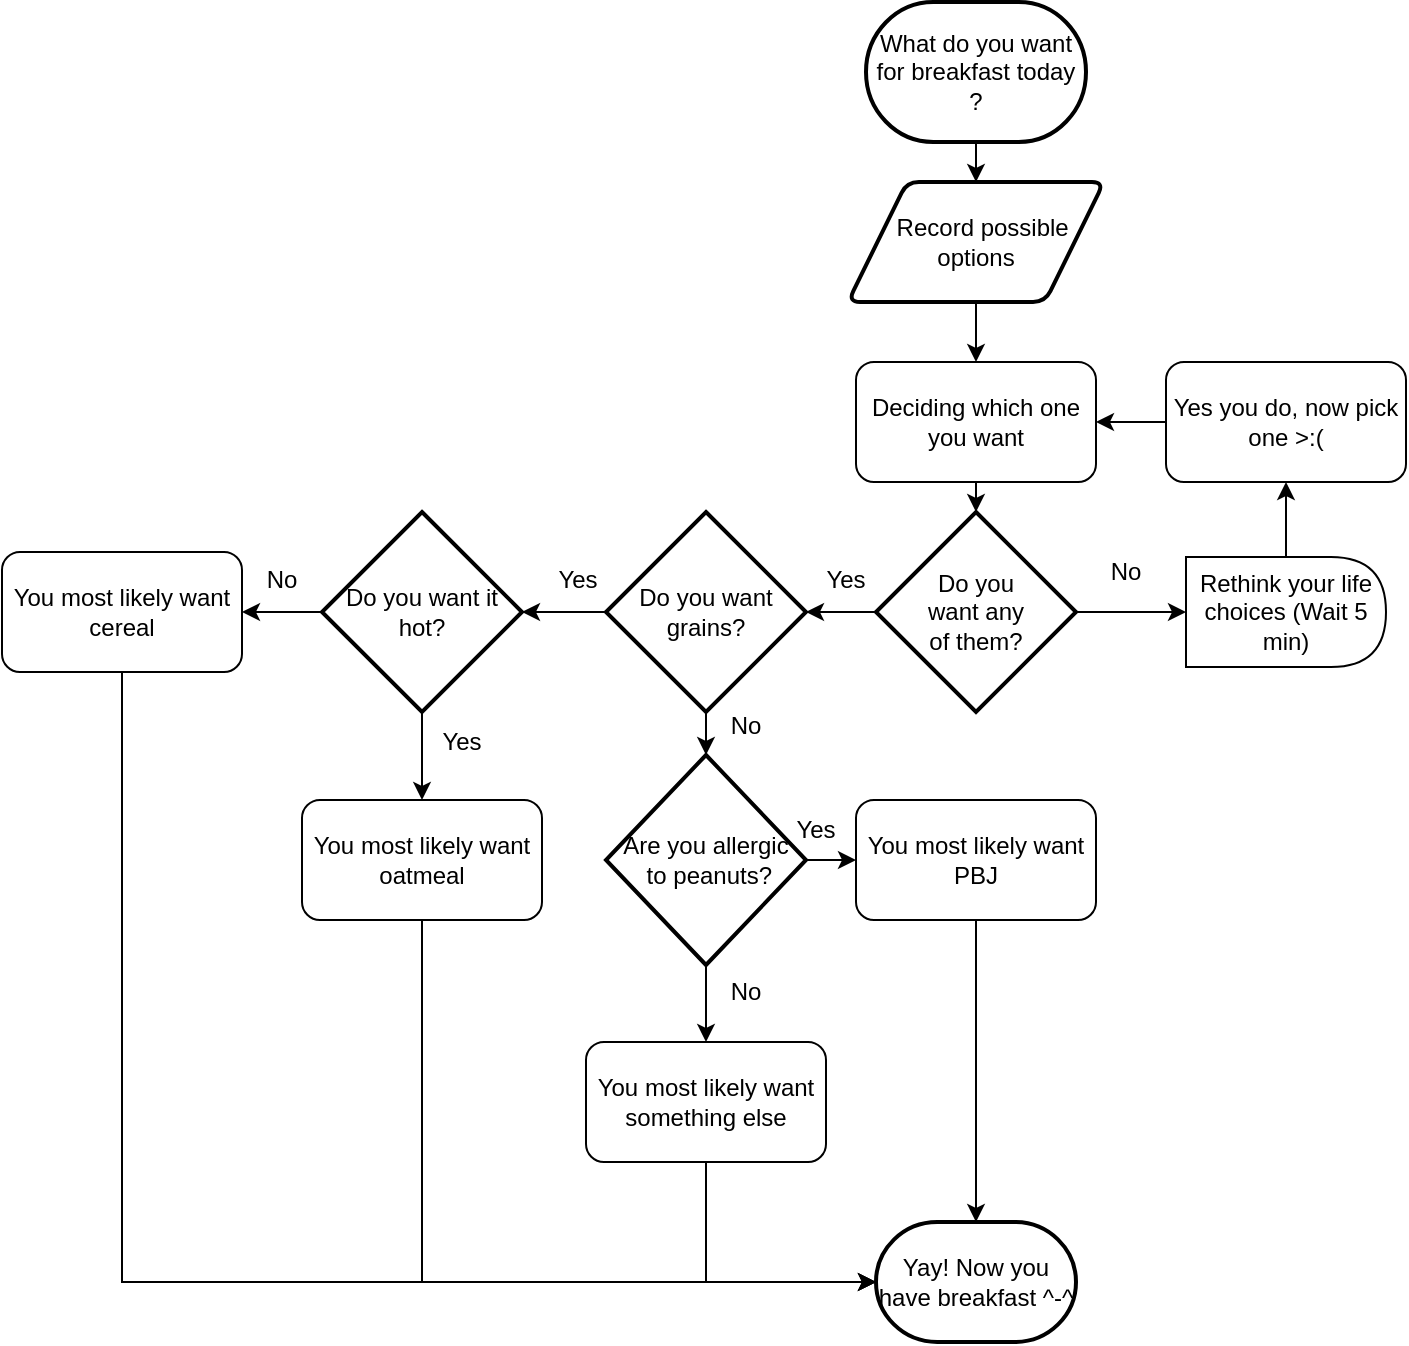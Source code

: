 <mxfile version="26.0.11">
  <diagram name="Page-1" id="Z51DuoFd0NA-fO_uwWRS">
    <mxGraphModel dx="2085" dy="624" grid="1" gridSize="10" guides="1" tooltips="1" connect="1" arrows="1" fold="1" page="1" pageScale="1" pageWidth="850" pageHeight="1100" math="0" shadow="0">
      <root>
        <mxCell id="0" />
        <mxCell id="1" parent="0" />
        <mxCell id="pBv2-ZJzbY1mfK_uoJlT-4" value="Deciding which one you want" style="rounded=1;whiteSpace=wrap;html=1;" vertex="1" parent="1">
          <mxGeometry x="365" y="220" width="120" height="60" as="geometry" />
        </mxCell>
        <mxCell id="pBv2-ZJzbY1mfK_uoJlT-27" style="edgeStyle=orthogonalEdgeStyle;rounded=0;orthogonalLoop=1;jettySize=auto;html=1;entryX=0.5;entryY=1;entryDx=0;entryDy=0;" edge="1" parent="1" source="pBv2-ZJzbY1mfK_uoJlT-5" target="pBv2-ZJzbY1mfK_uoJlT-15">
          <mxGeometry relative="1" as="geometry" />
        </mxCell>
        <mxCell id="pBv2-ZJzbY1mfK_uoJlT-5" value="Rethink your life choices (Wait 5 min)" style="shape=delay;whiteSpace=wrap;html=1;" vertex="1" parent="1">
          <mxGeometry x="530" y="317.5" width="100" height="55" as="geometry" />
        </mxCell>
        <mxCell id="pBv2-ZJzbY1mfK_uoJlT-10" style="edgeStyle=orthogonalEdgeStyle;rounded=0;orthogonalLoop=1;jettySize=auto;html=1;exitX=0.5;exitY=1;exitDx=0;exitDy=0;exitPerimeter=0;entryX=0.5;entryY=0;entryDx=0;entryDy=0;" edge="1" parent="1" source="pBv2-ZJzbY1mfK_uoJlT-6" target="pBv2-ZJzbY1mfK_uoJlT-7">
          <mxGeometry relative="1" as="geometry" />
        </mxCell>
        <mxCell id="pBv2-ZJzbY1mfK_uoJlT-6" value="&lt;div&gt;What do you want for breakfast today&lt;/div&gt;?" style="strokeWidth=2;html=1;shape=mxgraph.flowchart.terminator;whiteSpace=wrap;" vertex="1" parent="1">
          <mxGeometry x="370" y="40" width="110" height="70" as="geometry" />
        </mxCell>
        <mxCell id="pBv2-ZJzbY1mfK_uoJlT-23" style="edgeStyle=orthogonalEdgeStyle;rounded=0;orthogonalLoop=1;jettySize=auto;html=1;exitX=0.5;exitY=1;exitDx=0;exitDy=0;entryX=0.5;entryY=0;entryDx=0;entryDy=0;" edge="1" parent="1" source="pBv2-ZJzbY1mfK_uoJlT-7" target="pBv2-ZJzbY1mfK_uoJlT-4">
          <mxGeometry relative="1" as="geometry" />
        </mxCell>
        <mxCell id="pBv2-ZJzbY1mfK_uoJlT-7" value="&amp;nbsp; Record possible options" style="shape=parallelogram;html=1;strokeWidth=2;perimeter=parallelogramPerimeter;whiteSpace=wrap;rounded=1;arcSize=12;size=0.23;" vertex="1" parent="1">
          <mxGeometry x="361" y="130" width="128" height="60" as="geometry" />
        </mxCell>
        <mxCell id="pBv2-ZJzbY1mfK_uoJlT-26" style="edgeStyle=orthogonalEdgeStyle;rounded=0;orthogonalLoop=1;jettySize=auto;html=1;exitX=1;exitY=0.5;exitDx=0;exitDy=0;exitPerimeter=0;entryX=0;entryY=0.5;entryDx=0;entryDy=0;" edge="1" parent="1" source="pBv2-ZJzbY1mfK_uoJlT-8" target="pBv2-ZJzbY1mfK_uoJlT-5">
          <mxGeometry relative="1" as="geometry" />
        </mxCell>
        <mxCell id="pBv2-ZJzbY1mfK_uoJlT-8" value="&lt;div&gt;Do you&lt;/div&gt;&lt;div&gt;&amp;nbsp;want any&amp;nbsp;&lt;/div&gt;&lt;div&gt;of them?&lt;/div&gt;" style="strokeWidth=2;html=1;shape=mxgraph.flowchart.decision;whiteSpace=wrap;" vertex="1" parent="1">
          <mxGeometry x="375" y="295" width="100" height="100" as="geometry" />
        </mxCell>
        <mxCell id="pBv2-ZJzbY1mfK_uoJlT-9" value="Yay! Now you have breakfast ^-^" style="strokeWidth=2;html=1;shape=mxgraph.flowchart.terminator;whiteSpace=wrap;" vertex="1" parent="1">
          <mxGeometry x="375" y="650" width="100" height="60" as="geometry" />
        </mxCell>
        <mxCell id="pBv2-ZJzbY1mfK_uoJlT-12" value="No" style="text;html=1;align=center;verticalAlign=middle;whiteSpace=wrap;rounded=0;" vertex="1" parent="1">
          <mxGeometry x="470" y="310" width="60" height="30" as="geometry" />
        </mxCell>
        <mxCell id="pBv2-ZJzbY1mfK_uoJlT-28" style="edgeStyle=orthogonalEdgeStyle;rounded=0;orthogonalLoop=1;jettySize=auto;html=1;exitX=0;exitY=0.5;exitDx=0;exitDy=0;entryX=1;entryY=0.5;entryDx=0;entryDy=0;" edge="1" parent="1" source="pBv2-ZJzbY1mfK_uoJlT-15" target="pBv2-ZJzbY1mfK_uoJlT-4">
          <mxGeometry relative="1" as="geometry" />
        </mxCell>
        <mxCell id="pBv2-ZJzbY1mfK_uoJlT-15" value="Yes you do, now pick one &amp;gt;:(" style="rounded=1;whiteSpace=wrap;html=1;" vertex="1" parent="1">
          <mxGeometry x="520" y="220" width="120" height="60" as="geometry" />
        </mxCell>
        <mxCell id="pBv2-ZJzbY1mfK_uoJlT-19" value="You most likely want cereal" style="rounded=1;whiteSpace=wrap;html=1;" vertex="1" parent="1">
          <mxGeometry x="-62" y="315" width="120" height="60" as="geometry" />
        </mxCell>
        <mxCell id="pBv2-ZJzbY1mfK_uoJlT-48" style="edgeStyle=orthogonalEdgeStyle;rounded=0;orthogonalLoop=1;jettySize=auto;html=1;" edge="1" parent="1" source="pBv2-ZJzbY1mfK_uoJlT-20" target="pBv2-ZJzbY1mfK_uoJlT-9">
          <mxGeometry relative="1" as="geometry" />
        </mxCell>
        <mxCell id="pBv2-ZJzbY1mfK_uoJlT-20" value="You most likely want PBJ" style="rounded=1;whiteSpace=wrap;html=1;" vertex="1" parent="1">
          <mxGeometry x="365" y="439" width="120" height="60" as="geometry" />
        </mxCell>
        <mxCell id="pBv2-ZJzbY1mfK_uoJlT-21" value="You most likely want something else" style="rounded=1;whiteSpace=wrap;html=1;" vertex="1" parent="1">
          <mxGeometry x="230" y="560" width="120" height="60" as="geometry" />
        </mxCell>
        <mxCell id="pBv2-ZJzbY1mfK_uoJlT-38" style="edgeStyle=orthogonalEdgeStyle;rounded=0;orthogonalLoop=1;jettySize=auto;html=1;exitX=0.5;exitY=1;exitDx=0;exitDy=0;entryX=0;entryY=0.5;entryDx=0;entryDy=0;entryPerimeter=0;" edge="1" parent="1" source="pBv2-ZJzbY1mfK_uoJlT-22" target="pBv2-ZJzbY1mfK_uoJlT-9">
          <mxGeometry relative="1" as="geometry">
            <mxPoint x="290" y="680" as="targetPoint" />
            <Array as="points">
              <mxPoint x="148" y="680" />
            </Array>
          </mxGeometry>
        </mxCell>
        <mxCell id="pBv2-ZJzbY1mfK_uoJlT-22" value="You most likely want oatmeal" style="rounded=1;whiteSpace=wrap;html=1;" vertex="1" parent="1">
          <mxGeometry x="88" y="439" width="120" height="60" as="geometry" />
        </mxCell>
        <mxCell id="pBv2-ZJzbY1mfK_uoJlT-24" style="edgeStyle=orthogonalEdgeStyle;rounded=0;orthogonalLoop=1;jettySize=auto;html=1;exitX=0.5;exitY=1;exitDx=0;exitDy=0;entryX=0.5;entryY=0;entryDx=0;entryDy=0;entryPerimeter=0;" edge="1" parent="1" source="pBv2-ZJzbY1mfK_uoJlT-4" target="pBv2-ZJzbY1mfK_uoJlT-8">
          <mxGeometry relative="1" as="geometry" />
        </mxCell>
        <mxCell id="pBv2-ZJzbY1mfK_uoJlT-29" value="Do you want grains?" style="strokeWidth=2;html=1;shape=mxgraph.flowchart.decision;whiteSpace=wrap;" vertex="1" parent="1">
          <mxGeometry x="240" y="295" width="100" height="100" as="geometry" />
        </mxCell>
        <mxCell id="pBv2-ZJzbY1mfK_uoJlT-33" style="edgeStyle=orthogonalEdgeStyle;rounded=0;orthogonalLoop=1;jettySize=auto;html=1;exitX=0.5;exitY=1;exitDx=0;exitDy=0;exitPerimeter=0;entryX=0.5;entryY=0;entryDx=0;entryDy=0;" edge="1" parent="1" source="pBv2-ZJzbY1mfK_uoJlT-30" target="pBv2-ZJzbY1mfK_uoJlT-22">
          <mxGeometry relative="1" as="geometry" />
        </mxCell>
        <mxCell id="pBv2-ZJzbY1mfK_uoJlT-34" style="edgeStyle=orthogonalEdgeStyle;rounded=0;orthogonalLoop=1;jettySize=auto;html=1;exitX=0;exitY=0.5;exitDx=0;exitDy=0;exitPerimeter=0;entryX=1;entryY=0.5;entryDx=0;entryDy=0;" edge="1" parent="1" source="pBv2-ZJzbY1mfK_uoJlT-30" target="pBv2-ZJzbY1mfK_uoJlT-19">
          <mxGeometry relative="1" as="geometry" />
        </mxCell>
        <mxCell id="pBv2-ZJzbY1mfK_uoJlT-30" value="Do you want it hot?" style="strokeWidth=2;html=1;shape=mxgraph.flowchart.decision;whiteSpace=wrap;" vertex="1" parent="1">
          <mxGeometry x="98" y="295" width="100" height="100" as="geometry" />
        </mxCell>
        <mxCell id="pBv2-ZJzbY1mfK_uoJlT-31" style="edgeStyle=orthogonalEdgeStyle;rounded=0;orthogonalLoop=1;jettySize=auto;html=1;exitX=0;exitY=0.5;exitDx=0;exitDy=0;exitPerimeter=0;entryX=1;entryY=0.5;entryDx=0;entryDy=0;entryPerimeter=0;" edge="1" parent="1" source="pBv2-ZJzbY1mfK_uoJlT-8" target="pBv2-ZJzbY1mfK_uoJlT-29">
          <mxGeometry relative="1" as="geometry" />
        </mxCell>
        <mxCell id="pBv2-ZJzbY1mfK_uoJlT-32" style="edgeStyle=orthogonalEdgeStyle;rounded=0;orthogonalLoop=1;jettySize=auto;html=1;exitX=0;exitY=0.5;exitDx=0;exitDy=0;exitPerimeter=0;entryX=1;entryY=0.5;entryDx=0;entryDy=0;entryPerimeter=0;" edge="1" parent="1" source="pBv2-ZJzbY1mfK_uoJlT-29" target="pBv2-ZJzbY1mfK_uoJlT-30">
          <mxGeometry relative="1" as="geometry">
            <mxPoint x="210" y="310" as="targetPoint" />
          </mxGeometry>
        </mxCell>
        <mxCell id="pBv2-ZJzbY1mfK_uoJlT-35" value="Yes" style="text;html=1;align=center;verticalAlign=middle;whiteSpace=wrap;rounded=0;" vertex="1" parent="1">
          <mxGeometry x="138" y="395" width="60" height="30" as="geometry" />
        </mxCell>
        <mxCell id="pBv2-ZJzbY1mfK_uoJlT-36" value="No" style="text;html=1;align=center;verticalAlign=middle;whiteSpace=wrap;rounded=0;" vertex="1" parent="1">
          <mxGeometry x="48" y="314" width="60" height="30" as="geometry" />
        </mxCell>
        <mxCell id="pBv2-ZJzbY1mfK_uoJlT-37" style="edgeStyle=orthogonalEdgeStyle;rounded=0;orthogonalLoop=1;jettySize=auto;html=1;exitX=0.5;exitY=1;exitDx=0;exitDy=0;entryX=0;entryY=0.5;entryDx=0;entryDy=0;entryPerimeter=0;" edge="1" parent="1" source="pBv2-ZJzbY1mfK_uoJlT-19" target="pBv2-ZJzbY1mfK_uoJlT-9">
          <mxGeometry relative="1" as="geometry" />
        </mxCell>
        <mxCell id="pBv2-ZJzbY1mfK_uoJlT-39" value="Yes" style="text;html=1;align=center;verticalAlign=middle;whiteSpace=wrap;rounded=0;" vertex="1" parent="1">
          <mxGeometry x="196" y="314" width="60" height="30" as="geometry" />
        </mxCell>
        <mxCell id="pBv2-ZJzbY1mfK_uoJlT-40" value="No" style="text;html=1;align=center;verticalAlign=middle;whiteSpace=wrap;rounded=0;" vertex="1" parent="1">
          <mxGeometry x="280" y="386.5" width="60" height="30" as="geometry" />
        </mxCell>
        <mxCell id="pBv2-ZJzbY1mfK_uoJlT-42" value="Yes" style="text;html=1;align=center;verticalAlign=middle;whiteSpace=wrap;rounded=0;" vertex="1" parent="1">
          <mxGeometry x="330" y="314" width="60" height="30" as="geometry" />
        </mxCell>
        <mxCell id="pBv2-ZJzbY1mfK_uoJlT-44" style="edgeStyle=orthogonalEdgeStyle;rounded=0;orthogonalLoop=1;jettySize=auto;html=1;exitX=1;exitY=0.5;exitDx=0;exitDy=0;exitPerimeter=0;entryX=0;entryY=0.5;entryDx=0;entryDy=0;" edge="1" parent="1" source="pBv2-ZJzbY1mfK_uoJlT-43" target="pBv2-ZJzbY1mfK_uoJlT-20">
          <mxGeometry relative="1" as="geometry" />
        </mxCell>
        <mxCell id="pBv2-ZJzbY1mfK_uoJlT-46" style="edgeStyle=orthogonalEdgeStyle;rounded=0;orthogonalLoop=1;jettySize=auto;html=1;exitX=0.5;exitY=1;exitDx=0;exitDy=0;exitPerimeter=0;entryX=0.5;entryY=0;entryDx=0;entryDy=0;" edge="1" parent="1" source="pBv2-ZJzbY1mfK_uoJlT-43" target="pBv2-ZJzbY1mfK_uoJlT-21">
          <mxGeometry relative="1" as="geometry" />
        </mxCell>
        <mxCell id="pBv2-ZJzbY1mfK_uoJlT-43" value="&lt;div&gt;Are you allergic&lt;/div&gt;&lt;div&gt;&amp;nbsp;to peanuts?&lt;/div&gt;" style="strokeWidth=2;html=1;shape=mxgraph.flowchart.decision;whiteSpace=wrap;" vertex="1" parent="1">
          <mxGeometry x="240" y="416.5" width="100" height="105" as="geometry" />
        </mxCell>
        <mxCell id="pBv2-ZJzbY1mfK_uoJlT-45" style="edgeStyle=orthogonalEdgeStyle;rounded=0;orthogonalLoop=1;jettySize=auto;html=1;exitX=0.5;exitY=1;exitDx=0;exitDy=0;exitPerimeter=0;entryX=0.5;entryY=0;entryDx=0;entryDy=0;entryPerimeter=0;" edge="1" parent="1" source="pBv2-ZJzbY1mfK_uoJlT-29" target="pBv2-ZJzbY1mfK_uoJlT-43">
          <mxGeometry relative="1" as="geometry" />
        </mxCell>
        <mxCell id="pBv2-ZJzbY1mfK_uoJlT-47" style="edgeStyle=orthogonalEdgeStyle;rounded=0;orthogonalLoop=1;jettySize=auto;html=1;entryX=0;entryY=0.5;entryDx=0;entryDy=0;entryPerimeter=0;" edge="1" parent="1" source="pBv2-ZJzbY1mfK_uoJlT-21" target="pBv2-ZJzbY1mfK_uoJlT-9">
          <mxGeometry relative="1" as="geometry">
            <Array as="points">
              <mxPoint x="290" y="680" />
            </Array>
          </mxGeometry>
        </mxCell>
        <mxCell id="pBv2-ZJzbY1mfK_uoJlT-49" value="Yes" style="text;html=1;align=center;verticalAlign=middle;whiteSpace=wrap;rounded=0;" vertex="1" parent="1">
          <mxGeometry x="315" y="439" width="60" height="30" as="geometry" />
        </mxCell>
        <mxCell id="pBv2-ZJzbY1mfK_uoJlT-50" value="No" style="text;html=1;align=center;verticalAlign=middle;whiteSpace=wrap;rounded=0;" vertex="1" parent="1">
          <mxGeometry x="280" y="520" width="60" height="30" as="geometry" />
        </mxCell>
      </root>
    </mxGraphModel>
  </diagram>
</mxfile>
